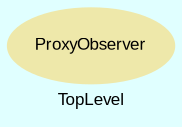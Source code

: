 digraph TopLevel {
    compound = true
    bgcolor = lightcyan1
    fontname = Arial
    fontsize = 8
    label = "TopLevel"
    node [
        fontname = Arial,
        fontsize = 8,
        color = black
    ]

    ProxyObserver [
        fontcolor = black,
        URL = "classes/ProxyObserver.html",
        shape = ellipse,
        color = palegoldenrod,
        style = filled,
        label = "ProxyObserver"
    ]

}

